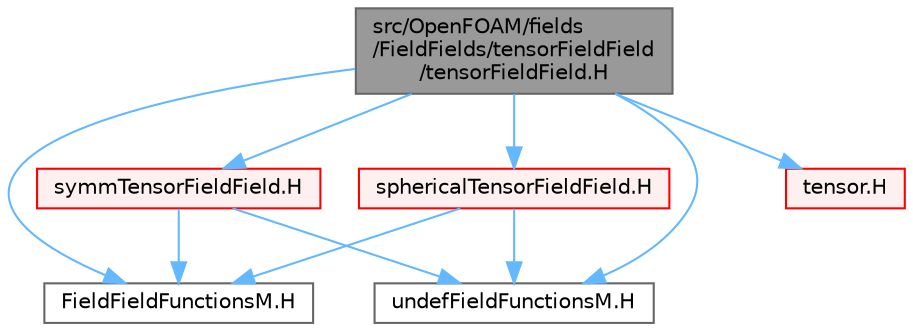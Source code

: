 digraph "src/OpenFOAM/fields/FieldFields/tensorFieldField/tensorFieldField.H"
{
 // LATEX_PDF_SIZE
  bgcolor="transparent";
  edge [fontname=Helvetica,fontsize=10,labelfontname=Helvetica,labelfontsize=10];
  node [fontname=Helvetica,fontsize=10,shape=box,height=0.2,width=0.4];
  Node1 [id="Node000001",label="src/OpenFOAM/fields\l/FieldFields/tensorFieldField\l/tensorFieldField.H",height=0.2,width=0.4,color="gray40", fillcolor="grey60", style="filled", fontcolor="black",tooltip="Specialisation of FieldField<T> for tensor."];
  Node1 -> Node2 [id="edge1_Node000001_Node000002",color="steelblue1",style="solid",tooltip=" "];
  Node2 [id="Node000002",label="sphericalTensorFieldField.H",height=0.2,width=0.4,color="red", fillcolor="#FFF0F0", style="filled",URL="$sphericalTensorFieldField_8H.html",tooltip="Specialisation of FieldField<Field, T> for sphericalTensor."];
  Node2 -> Node173 [id="edge2_Node000002_Node000173",color="steelblue1",style="solid",tooltip=" "];
  Node173 [id="Node000173",label="FieldFieldFunctionsM.H",height=0.2,width=0.4,color="grey40", fillcolor="white", style="filled",URL="$FieldFieldFunctionsM_8H.html",tooltip="Macro functions for FieldField<Type> algebra."];
  Node2 -> Node172 [id="edge3_Node000002_Node000172",color="steelblue1",style="solid",tooltip=" "];
  Node172 [id="Node000172",label="undefFieldFunctionsM.H",height=0.2,width=0.4,color="grey40", fillcolor="white", style="filled",URL="$undefFieldFunctionsM_8H.html",tooltip=" "];
  Node1 -> Node180 [id="edge4_Node000001_Node000180",color="steelblue1",style="solid",tooltip=" "];
  Node180 [id="Node000180",label="symmTensorFieldField.H",height=0.2,width=0.4,color="red", fillcolor="#FFF0F0", style="filled",URL="$symmTensorFieldField_8H.html",tooltip="Specialisation of FieldField<T> for symmTensor."];
  Node180 -> Node173 [id="edge5_Node000180_Node000173",color="steelblue1",style="solid",tooltip=" "];
  Node180 -> Node172 [id="edge6_Node000180_Node000172",color="steelblue1",style="solid",tooltip=" "];
  Node1 -> Node189 [id="edge7_Node000001_Node000189",color="steelblue1",style="solid",tooltip=" "];
  Node189 [id="Node000189",label="tensor.H",height=0.2,width=0.4,color="red", fillcolor="#FFF0F0", style="filled",URL="$tensor_8H.html",tooltip=" "];
  Node1 -> Node173 [id="edge8_Node000001_Node000173",color="steelblue1",style="solid",tooltip=" "];
  Node1 -> Node172 [id="edge9_Node000001_Node000172",color="steelblue1",style="solid",tooltip=" "];
}
